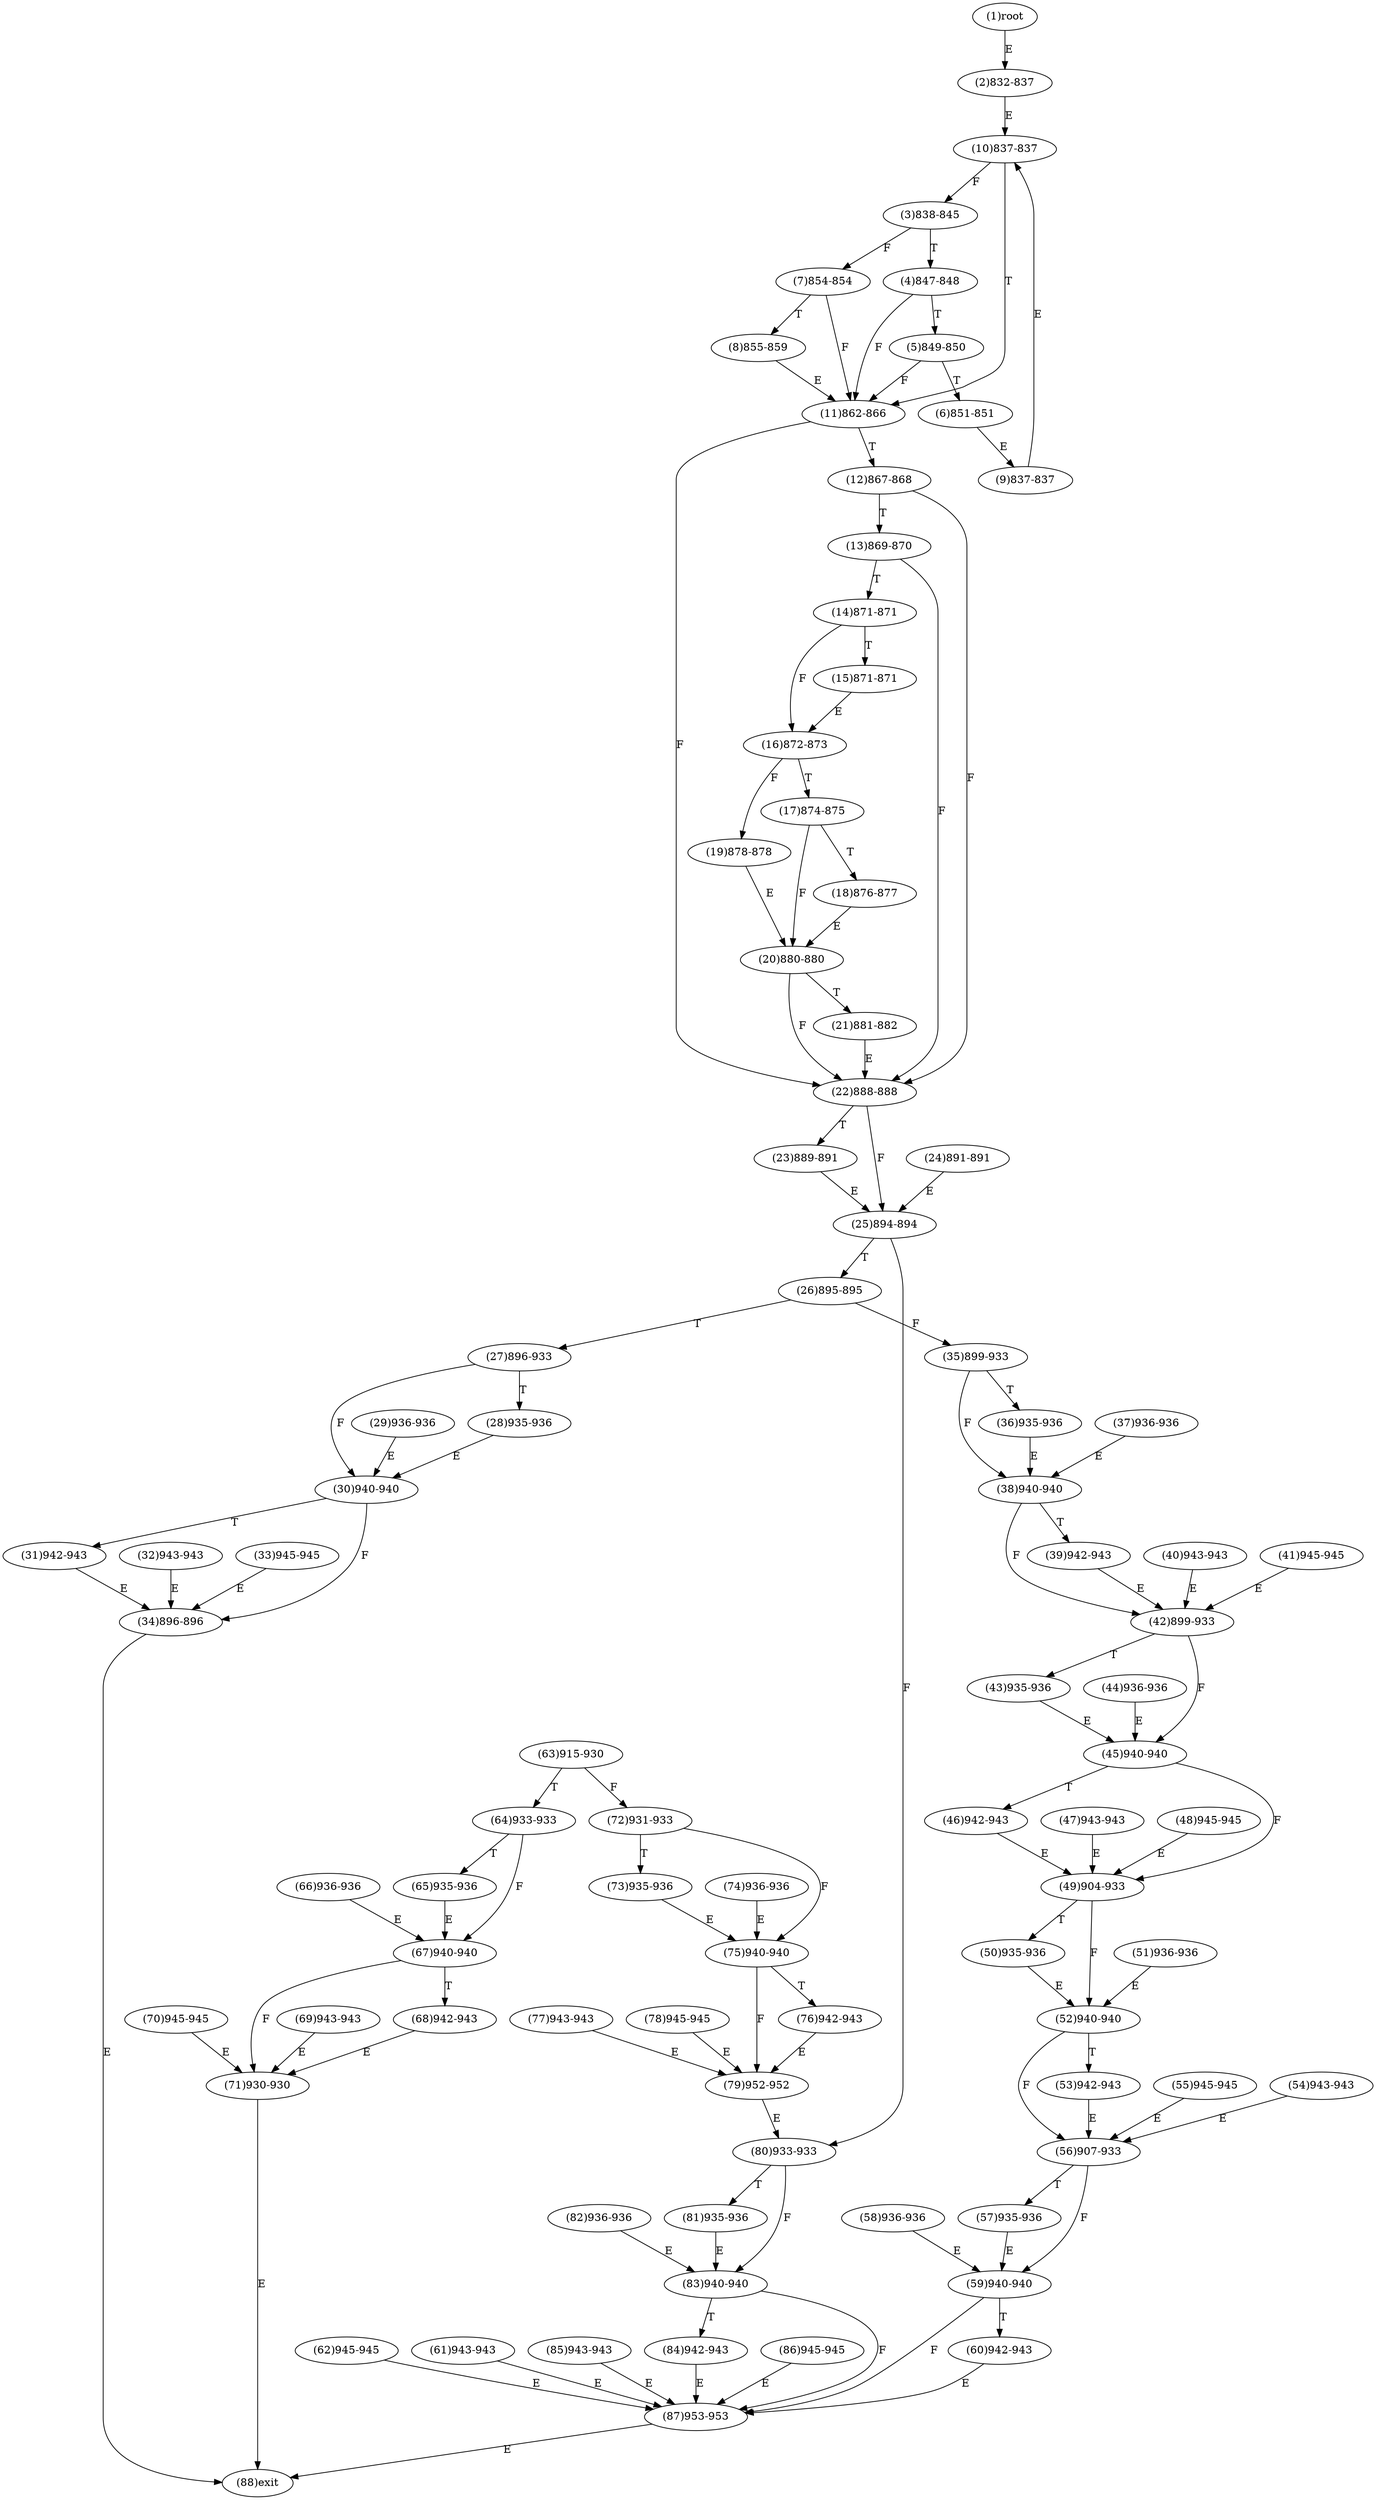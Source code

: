 digraph "" { 
1[ label="(1)root"];
2[ label="(2)832-837"];
3[ label="(3)838-845"];
4[ label="(4)847-848"];
5[ label="(5)849-850"];
6[ label="(6)851-851"];
7[ label="(7)854-854"];
8[ label="(8)855-859"];
9[ label="(9)837-837"];
10[ label="(10)837-837"];
11[ label="(11)862-866"];
12[ label="(12)867-868"];
13[ label="(13)869-870"];
14[ label="(14)871-871"];
15[ label="(15)871-871"];
17[ label="(17)874-875"];
16[ label="(16)872-873"];
19[ label="(19)878-878"];
18[ label="(18)876-877"];
21[ label="(21)881-882"];
20[ label="(20)880-880"];
23[ label="(23)889-891"];
22[ label="(22)888-888"];
25[ label="(25)894-894"];
24[ label="(24)891-891"];
27[ label="(27)896-933"];
26[ label="(26)895-895"];
29[ label="(29)936-936"];
28[ label="(28)935-936"];
31[ label="(31)942-943"];
30[ label="(30)940-940"];
34[ label="(34)896-896"];
35[ label="(35)899-933"];
32[ label="(32)943-943"];
33[ label="(33)945-945"];
38[ label="(38)940-940"];
39[ label="(39)942-943"];
36[ label="(36)935-936"];
37[ label="(37)936-936"];
42[ label="(42)899-933"];
43[ label="(43)935-936"];
40[ label="(40)943-943"];
41[ label="(41)945-945"];
46[ label="(46)942-943"];
47[ label="(47)943-943"];
44[ label="(44)936-936"];
45[ label="(45)940-940"];
51[ label="(51)936-936"];
50[ label="(50)935-936"];
49[ label="(49)904-933"];
48[ label="(48)945-945"];
55[ label="(55)945-945"];
54[ label="(54)943-943"];
53[ label="(53)942-943"];
52[ label="(52)940-940"];
59[ label="(59)940-940"];
58[ label="(58)936-936"];
57[ label="(57)935-936"];
56[ label="(56)907-933"];
63[ label="(63)915-930"];
62[ label="(62)945-945"];
61[ label="(61)943-943"];
60[ label="(60)942-943"];
68[ label="(68)942-943"];
69[ label="(69)943-943"];
70[ label="(70)945-945"];
71[ label="(71)930-930"];
64[ label="(64)933-933"];
65[ label="(65)935-936"];
66[ label="(66)936-936"];
67[ label="(67)940-940"];
76[ label="(76)942-943"];
77[ label="(77)943-943"];
78[ label="(78)945-945"];
79[ label="(79)952-952"];
72[ label="(72)931-933"];
73[ label="(73)935-936"];
74[ label="(74)936-936"];
75[ label="(75)940-940"];
85[ label="(85)943-943"];
84[ label="(84)942-943"];
87[ label="(87)953-953"];
86[ label="(86)945-945"];
81[ label="(81)935-936"];
80[ label="(80)933-933"];
83[ label="(83)940-940"];
82[ label="(82)936-936"];
88[ label="(88)exit"];
1->2[ label="E"];
2->10[ label="E"];
3->7[ label="F"];
3->4[ label="T"];
4->11[ label="F"];
4->5[ label="T"];
5->11[ label="F"];
5->6[ label="T"];
6->9[ label="E"];
7->11[ label="F"];
7->8[ label="T"];
8->11[ label="E"];
9->10[ label="E"];
10->3[ label="F"];
10->11[ label="T"];
11->22[ label="F"];
11->12[ label="T"];
12->22[ label="F"];
12->13[ label="T"];
13->22[ label="F"];
13->14[ label="T"];
14->16[ label="F"];
14->15[ label="T"];
15->16[ label="E"];
16->19[ label="F"];
16->17[ label="T"];
17->20[ label="F"];
17->18[ label="T"];
18->20[ label="E"];
19->20[ label="E"];
20->22[ label="F"];
20->21[ label="T"];
21->22[ label="E"];
22->25[ label="F"];
22->23[ label="T"];
23->25[ label="E"];
24->25[ label="E"];
25->80[ label="F"];
25->26[ label="T"];
26->35[ label="F"];
26->27[ label="T"];
27->30[ label="F"];
27->28[ label="T"];
28->30[ label="E"];
29->30[ label="E"];
30->34[ label="F"];
30->31[ label="T"];
31->34[ label="E"];
32->34[ label="E"];
33->34[ label="E"];
34->88[ label="E"];
35->38[ label="F"];
35->36[ label="T"];
36->38[ label="E"];
37->38[ label="E"];
38->42[ label="F"];
38->39[ label="T"];
39->42[ label="E"];
40->42[ label="E"];
41->42[ label="E"];
42->45[ label="F"];
42->43[ label="T"];
43->45[ label="E"];
44->45[ label="E"];
45->49[ label="F"];
45->46[ label="T"];
46->49[ label="E"];
47->49[ label="E"];
48->49[ label="E"];
49->52[ label="F"];
49->50[ label="T"];
50->52[ label="E"];
51->52[ label="E"];
52->56[ label="F"];
52->53[ label="T"];
53->56[ label="E"];
54->56[ label="E"];
55->56[ label="E"];
56->59[ label="F"];
56->57[ label="T"];
57->59[ label="E"];
58->59[ label="E"];
59->87[ label="F"];
59->60[ label="T"];
60->87[ label="E"];
61->87[ label="E"];
62->87[ label="E"];
63->72[ label="F"];
63->64[ label="T"];
64->67[ label="F"];
64->65[ label="T"];
65->67[ label="E"];
66->67[ label="E"];
67->71[ label="F"];
67->68[ label="T"];
68->71[ label="E"];
69->71[ label="E"];
70->71[ label="E"];
71->88[ label="E"];
72->75[ label="F"];
72->73[ label="T"];
73->75[ label="E"];
74->75[ label="E"];
75->79[ label="F"];
75->76[ label="T"];
76->79[ label="E"];
77->79[ label="E"];
78->79[ label="E"];
79->80[ label="E"];
80->83[ label="F"];
80->81[ label="T"];
81->83[ label="E"];
82->83[ label="E"];
83->87[ label="F"];
83->84[ label="T"];
84->87[ label="E"];
85->87[ label="E"];
86->87[ label="E"];
87->88[ label="E"];
}